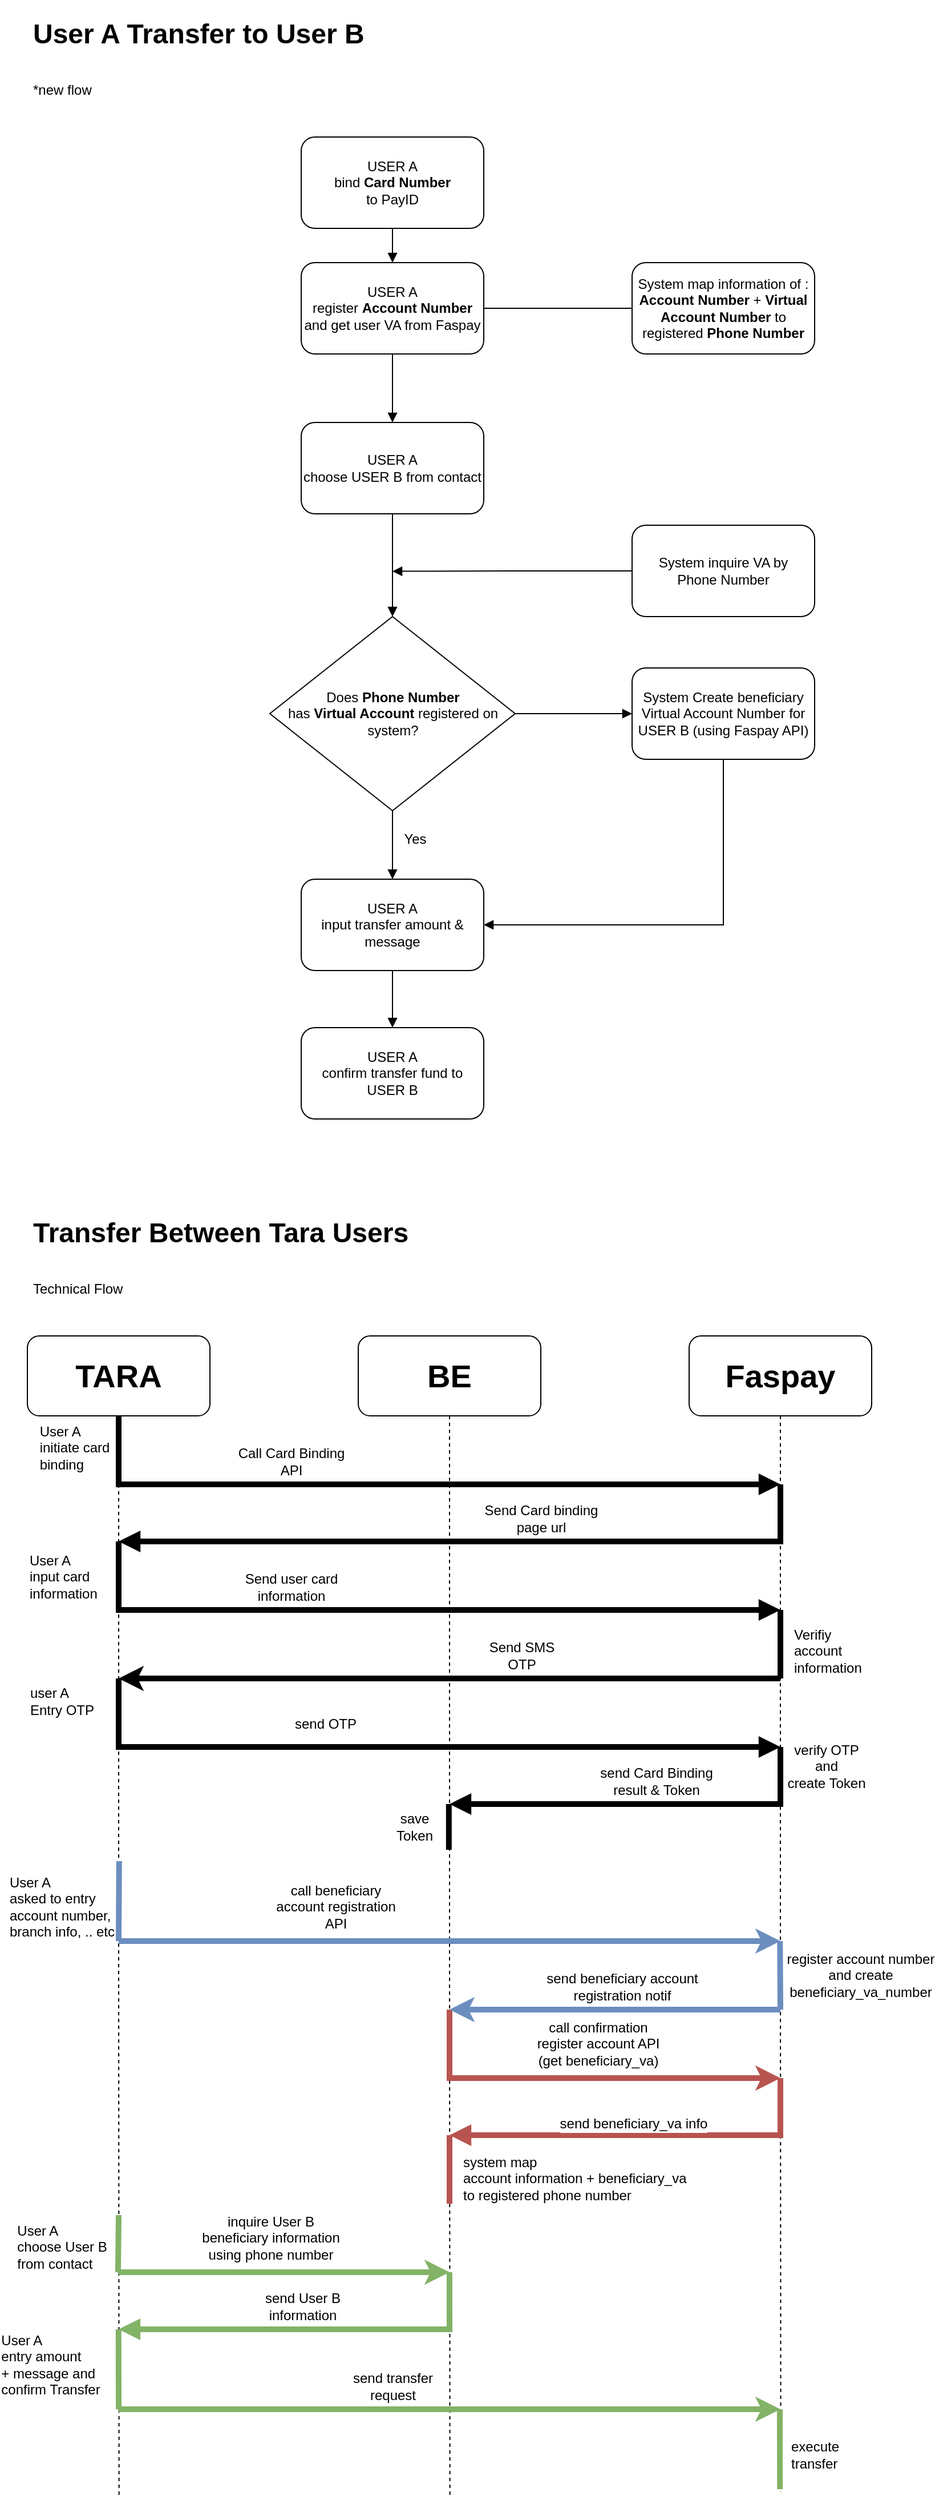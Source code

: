 <mxfile version="17.1.2" type="github">
  <diagram id="3dCb9yxg3Jm1YgqBKH3y" name="Page-1">
    <mxGraphModel dx="869" dy="511" grid="1" gridSize="10" guides="1" tooltips="1" connect="1" arrows="1" fold="1" page="1" pageScale="1" pageWidth="850" pageHeight="1100" math="0" shadow="0">
      <root>
        <mxCell id="0" />
        <mxCell id="1" parent="0" />
        <mxCell id="i-oP5rwVgGcxWzek801b-1" value="&lt;h1&gt;User A Transfer to User B&lt;/h1&gt;&lt;h1&gt;&lt;span style=&quot;font-size: 12px ; font-weight: 400&quot;&gt;*new flow&lt;/span&gt;&lt;/h1&gt;" style="text;html=1;strokeColor=none;fillColor=none;spacing=5;spacingTop=-20;whiteSpace=wrap;overflow=hidden;rounded=0;" parent="1" vertex="1">
          <mxGeometry x="40" y="90" width="500" height="120" as="geometry" />
        </mxCell>
        <mxCell id="i-oP5rwVgGcxWzek801b-6" style="edgeStyle=orthogonalEdgeStyle;rounded=0;orthogonalLoop=1;jettySize=auto;html=1;exitX=0.5;exitY=1;exitDx=0;exitDy=0;entryX=0.5;entryY=0;entryDx=0;entryDy=0;endArrow=block;endFill=1;" parent="1" source="i-oP5rwVgGcxWzek801b-2" target="i-oP5rwVgGcxWzek801b-3" edge="1">
          <mxGeometry relative="1" as="geometry" />
        </mxCell>
        <mxCell id="i-oP5rwVgGcxWzek801b-2" value="USER A&lt;br&gt;bind &lt;b&gt;Card Number&lt;/b&gt;&lt;br&gt;to PayID" style="rounded=1;whiteSpace=wrap;html=1;" parent="1" vertex="1">
          <mxGeometry x="280" y="200" width="160" height="80" as="geometry" />
        </mxCell>
        <mxCell id="i-oP5rwVgGcxWzek801b-5" style="edgeStyle=orthogonalEdgeStyle;rounded=0;orthogonalLoop=1;jettySize=auto;html=1;exitX=1;exitY=0.5;exitDx=0;exitDy=0;entryX=0;entryY=0.5;entryDx=0;entryDy=0;endArrow=none;endFill=0;" parent="1" source="i-oP5rwVgGcxWzek801b-3" target="i-oP5rwVgGcxWzek801b-4" edge="1">
          <mxGeometry relative="1" as="geometry" />
        </mxCell>
        <mxCell id="i-oP5rwVgGcxWzek801b-9" style="edgeStyle=orthogonalEdgeStyle;rounded=0;orthogonalLoop=1;jettySize=auto;html=1;exitX=0.5;exitY=1;exitDx=0;exitDy=0;entryX=0.5;entryY=0;entryDx=0;entryDy=0;endArrow=block;endFill=1;" parent="1" source="i-oP5rwVgGcxWzek801b-3" target="i-oP5rwVgGcxWzek801b-7" edge="1">
          <mxGeometry relative="1" as="geometry" />
        </mxCell>
        <mxCell id="i-oP5rwVgGcxWzek801b-3" value="USER A&lt;br&gt;register &lt;b&gt;Account Number&lt;/b&gt;&lt;br&gt;and get user VA from Faspay" style="rounded=1;whiteSpace=wrap;html=1;" parent="1" vertex="1">
          <mxGeometry x="280" y="310" width="160" height="80" as="geometry" />
        </mxCell>
        <mxCell id="i-oP5rwVgGcxWzek801b-4" value="System map information of :&lt;br&gt;&lt;b&gt;Account Number&lt;/b&gt; + &lt;b&gt;Virtual Account Number&lt;/b&gt; to registered &lt;b&gt;Phone Number&lt;/b&gt;" style="rounded=1;whiteSpace=wrap;html=1;" parent="1" vertex="1">
          <mxGeometry x="570" y="310" width="160" height="80" as="geometry" />
        </mxCell>
        <mxCell id="i-oP5rwVgGcxWzek801b-11" style="edgeStyle=orthogonalEdgeStyle;rounded=0;orthogonalLoop=1;jettySize=auto;html=1;exitX=0.5;exitY=1;exitDx=0;exitDy=0;endArrow=block;endFill=1;" parent="1" source="i-oP5rwVgGcxWzek801b-7" target="i-oP5rwVgGcxWzek801b-10" edge="1">
          <mxGeometry relative="1" as="geometry" />
        </mxCell>
        <mxCell id="i-oP5rwVgGcxWzek801b-7" value="USER A&lt;br&gt;choose USER B from contact" style="rounded=1;whiteSpace=wrap;html=1;" parent="1" vertex="1">
          <mxGeometry x="280" y="450" width="160" height="80" as="geometry" />
        </mxCell>
        <mxCell id="i-oP5rwVgGcxWzek801b-12" style="edgeStyle=orthogonalEdgeStyle;rounded=0;orthogonalLoop=1;jettySize=auto;html=1;exitX=0;exitY=0.5;exitDx=0;exitDy=0;endArrow=block;endFill=1;" parent="1" source="i-oP5rwVgGcxWzek801b-8" edge="1">
          <mxGeometry relative="1" as="geometry">
            <mxPoint x="360" y="580.333" as="targetPoint" />
          </mxGeometry>
        </mxCell>
        <mxCell id="i-oP5rwVgGcxWzek801b-8" value="System inquire VA by&lt;br&gt;Phone Number" style="rounded=1;whiteSpace=wrap;html=1;" parent="1" vertex="1">
          <mxGeometry x="570" y="540" width="160" height="80" as="geometry" />
        </mxCell>
        <mxCell id="i-oP5rwVgGcxWzek801b-14" style="edgeStyle=orthogonalEdgeStyle;rounded=0;orthogonalLoop=1;jettySize=auto;html=1;exitX=0.5;exitY=1;exitDx=0;exitDy=0;entryX=0.5;entryY=0;entryDx=0;entryDy=0;endArrow=block;endFill=1;" parent="1" source="i-oP5rwVgGcxWzek801b-10" target="i-oP5rwVgGcxWzek801b-13" edge="1">
          <mxGeometry relative="1" as="geometry" />
        </mxCell>
        <mxCell id="i-oP5rwVgGcxWzek801b-19" style="edgeStyle=orthogonalEdgeStyle;rounded=0;orthogonalLoop=1;jettySize=auto;html=1;exitX=1;exitY=0.5;exitDx=0;exitDy=0;entryX=0;entryY=0.5;entryDx=0;entryDy=0;endArrow=block;endFill=1;" parent="1" source="i-oP5rwVgGcxWzek801b-10" target="i-oP5rwVgGcxWzek801b-18" edge="1">
          <mxGeometry relative="1" as="geometry" />
        </mxCell>
        <mxCell id="i-oP5rwVgGcxWzek801b-10" value="Does &lt;b&gt;Phone Number&lt;/b&gt;&lt;br&gt;has &lt;b&gt;Virtual Account &lt;/b&gt;registered on system?" style="rhombus;whiteSpace=wrap;html=1;" parent="1" vertex="1">
          <mxGeometry x="252.5" y="620" width="215" height="170" as="geometry" />
        </mxCell>
        <mxCell id="i-oP5rwVgGcxWzek801b-16" style="edgeStyle=orthogonalEdgeStyle;rounded=0;orthogonalLoop=1;jettySize=auto;html=1;exitX=0.5;exitY=1;exitDx=0;exitDy=0;entryX=0.5;entryY=0;entryDx=0;entryDy=0;endArrow=block;endFill=1;" parent="1" source="i-oP5rwVgGcxWzek801b-13" target="i-oP5rwVgGcxWzek801b-15" edge="1">
          <mxGeometry relative="1" as="geometry" />
        </mxCell>
        <mxCell id="i-oP5rwVgGcxWzek801b-13" value="USER A&lt;br&gt;input transfer amount &amp;amp; message" style="rounded=1;whiteSpace=wrap;html=1;" parent="1" vertex="1">
          <mxGeometry x="280" y="850" width="160" height="80" as="geometry" />
        </mxCell>
        <mxCell id="i-oP5rwVgGcxWzek801b-15" value="USER A&lt;br&gt;confirm transfer fund to USER B" style="rounded=1;whiteSpace=wrap;html=1;" parent="1" vertex="1">
          <mxGeometry x="280" y="980" width="160" height="80" as="geometry" />
        </mxCell>
        <mxCell id="i-oP5rwVgGcxWzek801b-17" value="Yes" style="text;html=1;strokeColor=none;fillColor=none;align=center;verticalAlign=middle;whiteSpace=wrap;rounded=0;" parent="1" vertex="1">
          <mxGeometry x="350" y="800" width="60" height="30" as="geometry" />
        </mxCell>
        <mxCell id="i-oP5rwVgGcxWzek801b-20" style="edgeStyle=orthogonalEdgeStyle;rounded=0;orthogonalLoop=1;jettySize=auto;html=1;exitX=0.5;exitY=1;exitDx=0;exitDy=0;entryX=1;entryY=0.5;entryDx=0;entryDy=0;endArrow=block;endFill=1;" parent="1" source="i-oP5rwVgGcxWzek801b-18" target="i-oP5rwVgGcxWzek801b-13" edge="1">
          <mxGeometry relative="1" as="geometry" />
        </mxCell>
        <mxCell id="i-oP5rwVgGcxWzek801b-18" value="System Create beneficiary Virtual Account Number for USER B (using Faspay API)" style="rounded=1;whiteSpace=wrap;html=1;" parent="1" vertex="1">
          <mxGeometry x="570" y="665" width="160" height="80" as="geometry" />
        </mxCell>
        <mxCell id="Rs9gfFRQPGl0BDksJSR8-1" value="&lt;h1&gt;Transfer Between Tara Users&lt;/h1&gt;&lt;h1&gt;&lt;span style=&quot;font-size: 12px ; font-weight: 400&quot;&gt;Technical Flow&lt;/span&gt;&lt;/h1&gt;" style="text;html=1;strokeColor=none;fillColor=none;spacing=5;spacingTop=-20;whiteSpace=wrap;overflow=hidden;rounded=0;" vertex="1" parent="1">
          <mxGeometry x="40" y="1140" width="500" height="90" as="geometry" />
        </mxCell>
        <mxCell id="Rs9gfFRQPGl0BDksJSR8-6" style="edgeStyle=orthogonalEdgeStyle;rounded=0;orthogonalLoop=1;jettySize=auto;html=1;exitX=0.5;exitY=1;exitDx=0;exitDy=0;dashed=1;endArrow=none;endFill=0;" edge="1" parent="1" source="Rs9gfFRQPGl0BDksJSR8-2">
          <mxGeometry relative="1" as="geometry">
            <mxPoint x="120.333" y="2266.667" as="targetPoint" />
          </mxGeometry>
        </mxCell>
        <mxCell id="Rs9gfFRQPGl0BDksJSR8-11" value="&lt;div style=&quot;text-align: left ; font-size: 12px&quot;&gt;&lt;font style=&quot;font-size: 12px&quot;&gt;User A&lt;/font&gt;&lt;/div&gt;&lt;div style=&quot;text-align: left ; font-size: 12px&quot;&gt;&lt;font style=&quot;font-size: 12px&quot;&gt;initiate card&lt;/font&gt;&lt;/div&gt;&lt;div style=&quot;text-align: left ; font-size: 12px&quot;&gt;&lt;font style=&quot;font-size: 12px&quot;&gt;binding&lt;/font&gt;&lt;/div&gt;" style="edgeStyle=orthogonalEdgeStyle;rounded=0;orthogonalLoop=1;jettySize=auto;html=1;exitX=0.5;exitY=1;exitDx=0;exitDy=0;fontSize=28;endArrow=none;endFill=0;strokeWidth=5;" edge="1" parent="1" source="Rs9gfFRQPGl0BDksJSR8-2">
          <mxGeometry y="-40" relative="1" as="geometry">
            <mxPoint x="120" y="1380" as="targetPoint" />
            <mxPoint y="-1" as="offset" />
          </mxGeometry>
        </mxCell>
        <mxCell id="Rs9gfFRQPGl0BDksJSR8-13" style="edgeStyle=orthogonalEdgeStyle;rounded=0;orthogonalLoop=1;jettySize=auto;html=1;exitX=0.5;exitY=1;exitDx=0;exitDy=0;fontSize=12;endArrow=block;endFill=1;strokeWidth=5;" edge="1" parent="1" source="Rs9gfFRQPGl0BDksJSR8-2">
          <mxGeometry relative="1" as="geometry">
            <mxPoint x="700" y="1380" as="targetPoint" />
            <Array as="points">
              <mxPoint x="120" y="1380" />
            </Array>
          </mxGeometry>
        </mxCell>
        <mxCell id="Rs9gfFRQPGl0BDksJSR8-14" value="Call Card Binding&lt;br&gt;API" style="edgeLabel;html=1;align=center;verticalAlign=middle;resizable=0;points=[];fontSize=12;" vertex="1" connectable="0" parent="Rs9gfFRQPGl0BDksJSR8-13">
          <mxGeometry x="-0.41" y="1" relative="1" as="geometry">
            <mxPoint x="22" y="-19" as="offset" />
          </mxGeometry>
        </mxCell>
        <mxCell id="Rs9gfFRQPGl0BDksJSR8-2" value="TARA" style="rounded=1;whiteSpace=wrap;html=1;fontSize=28;fontStyle=1" vertex="1" parent="1">
          <mxGeometry x="40" y="1250" width="160" height="70" as="geometry" />
        </mxCell>
        <mxCell id="Rs9gfFRQPGl0BDksJSR8-9" style="edgeStyle=orthogonalEdgeStyle;rounded=0;orthogonalLoop=1;jettySize=auto;html=1;exitX=0.5;exitY=1;exitDx=0;exitDy=0;dashed=1;endArrow=none;endFill=0;" edge="1" parent="1" source="Rs9gfFRQPGl0BDksJSR8-3">
          <mxGeometry relative="1" as="geometry">
            <mxPoint x="410.333" y="2266.667" as="targetPoint" />
          </mxGeometry>
        </mxCell>
        <mxCell id="Rs9gfFRQPGl0BDksJSR8-3" value="BE" style="rounded=1;whiteSpace=wrap;html=1;fontSize=28;fontStyle=1" vertex="1" parent="1">
          <mxGeometry x="330" y="1250" width="160" height="70" as="geometry" />
        </mxCell>
        <mxCell id="Rs9gfFRQPGl0BDksJSR8-10" style="edgeStyle=orthogonalEdgeStyle;rounded=0;orthogonalLoop=1;jettySize=auto;html=1;exitX=0.5;exitY=1;exitDx=0;exitDy=0;dashed=1;endArrow=none;endFill=0;" edge="1" parent="1" source="Rs9gfFRQPGl0BDksJSR8-4">
          <mxGeometry relative="1" as="geometry">
            <mxPoint x="700.333" y="2262.222" as="targetPoint" />
          </mxGeometry>
        </mxCell>
        <mxCell id="Rs9gfFRQPGl0BDksJSR8-15" style="edgeStyle=orthogonalEdgeStyle;rounded=0;orthogonalLoop=1;jettySize=auto;html=1;fontSize=12;endArrow=block;endFill=1;strokeWidth=5;" edge="1" parent="1">
          <mxGeometry relative="1" as="geometry">
            <mxPoint x="120" y="1430" as="targetPoint" />
            <mxPoint x="700" y="1380" as="sourcePoint" />
            <Array as="points">
              <mxPoint x="700" y="1430" />
            </Array>
          </mxGeometry>
        </mxCell>
        <mxCell id="Rs9gfFRQPGl0BDksJSR8-4" value="Faspay" style="rounded=1;whiteSpace=wrap;html=1;fontSize=28;fontStyle=1" vertex="1" parent="1">
          <mxGeometry x="620" y="1250" width="160" height="70" as="geometry" />
        </mxCell>
        <mxCell id="Rs9gfFRQPGl0BDksJSR8-16" value="Send Card binding&lt;br&gt;page url" style="edgeLabel;html=1;align=center;verticalAlign=middle;resizable=0;points=[];fontSize=12;" vertex="1" connectable="0" parent="1">
          <mxGeometry x="489.996" y="1410.0" as="geometry" />
        </mxCell>
        <mxCell id="Rs9gfFRQPGl0BDksJSR8-19" value="" style="endArrow=none;html=1;rounded=0;fontSize=12;strokeWidth=5;" edge="1" parent="1">
          <mxGeometry width="50" height="50" relative="1" as="geometry">
            <mxPoint x="120" y="1490" as="sourcePoint" />
            <mxPoint x="120" y="1430" as="targetPoint" />
          </mxGeometry>
        </mxCell>
        <mxCell id="Rs9gfFRQPGl0BDksJSR8-20" value="User A&lt;br&gt;input card&lt;br&gt;information" style="edgeLabel;html=1;align=left;verticalAlign=middle;resizable=0;points=[];fontSize=12;" vertex="1" connectable="0" parent="Rs9gfFRQPGl0BDksJSR8-19">
          <mxGeometry x="-0.377" relative="1" as="geometry">
            <mxPoint x="-80" y="-11" as="offset" />
          </mxGeometry>
        </mxCell>
        <mxCell id="Rs9gfFRQPGl0BDksJSR8-21" style="edgeStyle=orthogonalEdgeStyle;rounded=0;orthogonalLoop=1;jettySize=auto;html=1;exitX=0.5;exitY=1;exitDx=0;exitDy=0;fontSize=12;endArrow=block;endFill=1;strokeWidth=5;" edge="1" parent="1">
          <mxGeometry relative="1" as="geometry">
            <mxPoint x="700" y="1490" as="targetPoint" />
            <mxPoint x="120" y="1430" as="sourcePoint" />
            <Array as="points">
              <mxPoint x="120" y="1490" />
            </Array>
          </mxGeometry>
        </mxCell>
        <mxCell id="Rs9gfFRQPGl0BDksJSR8-22" value="Send user card&lt;br&gt;information" style="edgeLabel;html=1;align=center;verticalAlign=middle;resizable=0;points=[];fontSize=12;" vertex="1" connectable="0" parent="Rs9gfFRQPGl0BDksJSR8-21">
          <mxGeometry x="-0.41" y="1" relative="1" as="geometry">
            <mxPoint x="22" y="-19" as="offset" />
          </mxGeometry>
        </mxCell>
        <mxCell id="Rs9gfFRQPGl0BDksJSR8-23" value="Verifiy&lt;br&gt;account&lt;br&gt;information" style="endArrow=none;html=1;rounded=0;fontSize=12;strokeWidth=5;align=left;" edge="1" parent="1">
          <mxGeometry x="-0.2" y="-10" width="50" height="50" relative="1" as="geometry">
            <mxPoint x="700" y="1550" as="sourcePoint" />
            <mxPoint x="700" y="1490" as="targetPoint" />
            <mxPoint as="offset" />
          </mxGeometry>
        </mxCell>
        <mxCell id="Rs9gfFRQPGl0BDksJSR8-24" value="" style="endArrow=classic;html=1;rounded=0;fontSize=12;strokeWidth=5;" edge="1" parent="1">
          <mxGeometry width="50" height="50" relative="1" as="geometry">
            <mxPoint x="700" y="1550" as="sourcePoint" />
            <mxPoint x="120" y="1550" as="targetPoint" />
          </mxGeometry>
        </mxCell>
        <mxCell id="Rs9gfFRQPGl0BDksJSR8-25" value="Send SMS&lt;br&gt;OTP" style="edgeLabel;html=1;align=center;verticalAlign=middle;resizable=0;points=[];fontSize=12;" vertex="1" connectable="0" parent="Rs9gfFRQPGl0BDksJSR8-24">
          <mxGeometry x="-0.217" y="-2" relative="1" as="geometry">
            <mxPoint y="-18" as="offset" />
          </mxGeometry>
        </mxCell>
        <mxCell id="Rs9gfFRQPGl0BDksJSR8-26" value="&lt;div style=&quot;text-align: left&quot;&gt;user A&lt;/div&gt;&lt;div style=&quot;text-align: left&quot;&gt;Entry OTP&lt;/div&gt;" style="edgeStyle=orthogonalEdgeStyle;rounded=0;orthogonalLoop=1;jettySize=auto;html=1;exitX=0.5;exitY=1;exitDx=0;exitDy=0;fontSize=12;endArrow=block;endFill=1;strokeWidth=5;" edge="1" parent="1">
          <mxGeometry x="-0.938" y="-50" relative="1" as="geometry">
            <mxPoint x="700" y="1610" as="targetPoint" />
            <mxPoint x="120" y="1550" as="sourcePoint" />
            <Array as="points">
              <mxPoint x="120" y="1610" />
            </Array>
            <mxPoint as="offset" />
          </mxGeometry>
        </mxCell>
        <mxCell id="Rs9gfFRQPGl0BDksJSR8-27" value="send OTP" style="edgeLabel;html=1;align=center;verticalAlign=middle;resizable=0;points=[];fontSize=12;" vertex="1" connectable="0" parent="Rs9gfFRQPGl0BDksJSR8-26">
          <mxGeometry x="-0.41" y="1" relative="1" as="geometry">
            <mxPoint x="52" y="-19" as="offset" />
          </mxGeometry>
        </mxCell>
        <mxCell id="Rs9gfFRQPGl0BDksJSR8-28" value="verify OTP&lt;br&gt;and&lt;br&gt;create Token" style="edgeStyle=orthogonalEdgeStyle;rounded=0;orthogonalLoop=1;jettySize=auto;html=1;fontSize=12;endArrow=block;endFill=1;strokeWidth=5;" edge="1" parent="1">
          <mxGeometry x="-0.905" y="40" relative="1" as="geometry">
            <mxPoint x="410" y="1660" as="targetPoint" />
            <mxPoint x="700" y="1610" as="sourcePoint" />
            <Array as="points">
              <mxPoint x="700" y="1660" />
            </Array>
            <mxPoint y="1" as="offset" />
          </mxGeometry>
        </mxCell>
        <mxCell id="Rs9gfFRQPGl0BDksJSR8-29" value="send Card Binding&lt;br&gt;result &amp;amp; Token" style="edgeLabel;html=1;align=center;verticalAlign=middle;resizable=0;points=[];fontSize=12;" vertex="1" connectable="0" parent="Rs9gfFRQPGl0BDksJSR8-28">
          <mxGeometry x="-0.105" y="5" relative="1" as="geometry">
            <mxPoint x="-7" y="-25" as="offset" />
          </mxGeometry>
        </mxCell>
        <mxCell id="Rs9gfFRQPGl0BDksJSR8-30" value="save&lt;br&gt;Token" style="endArrow=none;html=1;rounded=0;fontSize=12;strokeWidth=5;" edge="1" parent="1">
          <mxGeometry y="30" width="50" height="50" relative="1" as="geometry">
            <mxPoint x="409.41" y="1700" as="sourcePoint" />
            <mxPoint x="409.41" y="1660" as="targetPoint" />
            <mxPoint as="offset" />
          </mxGeometry>
        </mxCell>
        <mxCell id="Rs9gfFRQPGl0BDksJSR8-31" value="&lt;div style=&quot;text-align: left&quot;&gt;User A&lt;/div&gt;&lt;div style=&quot;text-align: left&quot;&gt;asked to entry&lt;/div&gt;&lt;div style=&quot;text-align: left&quot;&gt;account number,&lt;/div&gt;&lt;div style=&quot;text-align: left&quot;&gt;branch info, .. etc&lt;/div&gt;" style="endArrow=none;html=1;rounded=0;fontSize=12;strokeWidth=5;fillColor=#dae8fc;strokeColor=#6c8ebf;" edge="1" parent="1">
          <mxGeometry x="-0.151" y="50" width="50" height="50" relative="1" as="geometry">
            <mxPoint x="120" y="1780" as="sourcePoint" />
            <mxPoint x="120.41" y="1710" as="targetPoint" />
            <mxPoint as="offset" />
          </mxGeometry>
        </mxCell>
        <mxCell id="Rs9gfFRQPGl0BDksJSR8-32" value="" style="endArrow=classic;html=1;rounded=0;fontSize=12;strokeWidth=5;fillColor=#dae8fc;strokeColor=#6c8ebf;" edge="1" parent="1">
          <mxGeometry width="50" height="50" relative="1" as="geometry">
            <mxPoint x="120" y="1780" as="sourcePoint" />
            <mxPoint x="700" y="1780" as="targetPoint" />
          </mxGeometry>
        </mxCell>
        <mxCell id="Rs9gfFRQPGl0BDksJSR8-33" value="call beneficiary&lt;br&gt;account registration&lt;br&gt;API" style="edgeLabel;html=1;align=center;verticalAlign=middle;resizable=0;points=[];fontSize=12;" vertex="1" connectable="0" parent="Rs9gfFRQPGl0BDksJSR8-32">
          <mxGeometry x="-0.264" y="1" relative="1" as="geometry">
            <mxPoint x="-24" y="-29" as="offset" />
          </mxGeometry>
        </mxCell>
        <mxCell id="Rs9gfFRQPGl0BDksJSR8-34" value="system map&lt;br&gt;account information + beneficiary_va&lt;br&gt;to registered phone number" style="endArrow=none;html=1;rounded=0;fontSize=12;strokeWidth=5;align=left;fillColor=#f8cecc;strokeColor=#b85450;" edge="1" parent="1">
          <mxGeometry x="-0.251" y="-10" width="50" height="50" relative="1" as="geometry">
            <mxPoint x="410" y="2010" as="sourcePoint" />
            <mxPoint x="410.0" y="1950" as="targetPoint" />
            <mxPoint as="offset" />
          </mxGeometry>
        </mxCell>
        <mxCell id="Rs9gfFRQPGl0BDksJSR8-35" value="register account number&lt;br&gt;and create&lt;br&gt;beneficiary_va_number" style="endArrow=none;html=1;rounded=0;fontSize=12;strokeWidth=5;fillColor=#dae8fc;strokeColor=#6c8ebf;" edge="1" parent="1">
          <mxGeometry x="-0.014" y="-70" width="50" height="50" relative="1" as="geometry">
            <mxPoint x="700" y="1840" as="sourcePoint" />
            <mxPoint x="699.64" y="1780" as="targetPoint" />
            <mxPoint as="offset" />
          </mxGeometry>
        </mxCell>
        <mxCell id="Rs9gfFRQPGl0BDksJSR8-36" value="" style="endArrow=classic;html=1;rounded=0;fontSize=12;strokeWidth=5;fillColor=#f8cecc;strokeColor=#b85450;" edge="1" parent="1">
          <mxGeometry width="50" height="50" relative="1" as="geometry">
            <mxPoint x="410" y="1840" as="sourcePoint" />
            <mxPoint x="700" y="1900" as="targetPoint" />
            <Array as="points">
              <mxPoint x="410" y="1900" />
            </Array>
          </mxGeometry>
        </mxCell>
        <mxCell id="Rs9gfFRQPGl0BDksJSR8-37" value="call confirmation&lt;br&gt;register account API&lt;br&gt;(get beneficiary_va)" style="edgeLabel;html=1;align=center;verticalAlign=middle;resizable=0;points=[];fontSize=12;" vertex="1" connectable="0" parent="Rs9gfFRQPGl0BDksJSR8-36">
          <mxGeometry x="-0.264" y="1" relative="1" as="geometry">
            <mxPoint x="61" y="-29" as="offset" />
          </mxGeometry>
        </mxCell>
        <mxCell id="Rs9gfFRQPGl0BDksJSR8-38" value="" style="edgeStyle=orthogonalEdgeStyle;rounded=0;orthogonalLoop=1;jettySize=auto;html=1;fontSize=12;endArrow=block;endFill=1;strokeWidth=5;fillColor=#f8cecc;strokeColor=#b85450;" edge="1" parent="1">
          <mxGeometry x="-0.905" y="40" relative="1" as="geometry">
            <mxPoint x="410" y="1950" as="targetPoint" />
            <mxPoint x="700" y="1900" as="sourcePoint" />
            <Array as="points">
              <mxPoint x="700" y="1950" />
            </Array>
            <mxPoint y="1" as="offset" />
          </mxGeometry>
        </mxCell>
        <mxCell id="Rs9gfFRQPGl0BDksJSR8-39" value="send beneficiary_va info" style="edgeLabel;html=1;align=center;verticalAlign=middle;resizable=0;points=[];fontSize=12;" vertex="1" connectable="0" parent="Rs9gfFRQPGl0BDksJSR8-38">
          <mxGeometry x="-0.105" y="5" relative="1" as="geometry">
            <mxPoint x="-27" y="-15" as="offset" />
          </mxGeometry>
        </mxCell>
        <mxCell id="Rs9gfFRQPGl0BDksJSR8-40" value="&lt;div style=&quot;text-align: left&quot;&gt;User A&lt;/div&gt;&lt;div style=&quot;text-align: left&quot;&gt;choose User B&lt;br&gt;from contact&lt;/div&gt;" style="endArrow=none;html=1;rounded=0;fontSize=12;strokeWidth=5;fillColor=#d5e8d4;strokeColor=#82b366;" edge="1" parent="1">
          <mxGeometry x="-0.151" y="50" width="50" height="50" relative="1" as="geometry">
            <mxPoint x="119.47" y="2070" as="sourcePoint" />
            <mxPoint x="120" y="2020" as="targetPoint" />
            <mxPoint as="offset" />
          </mxGeometry>
        </mxCell>
        <mxCell id="Rs9gfFRQPGl0BDksJSR8-41" value="" style="endArrow=classic;html=1;rounded=0;fontSize=12;strokeWidth=5;fillColor=#d5e8d4;strokeColor=#82b366;" edge="1" parent="1">
          <mxGeometry width="50" height="50" relative="1" as="geometry">
            <mxPoint x="120" y="2070" as="sourcePoint" />
            <mxPoint x="410" y="2070" as="targetPoint" />
          </mxGeometry>
        </mxCell>
        <mxCell id="Rs9gfFRQPGl0BDksJSR8-42" value="inquire User B&lt;br&gt;beneficiary information&lt;br&gt;using phone number" style="edgeLabel;html=1;align=center;verticalAlign=middle;resizable=0;points=[];fontSize=12;" vertex="1" connectable="0" parent="Rs9gfFRQPGl0BDksJSR8-41">
          <mxGeometry x="-0.264" y="1" relative="1" as="geometry">
            <mxPoint x="26" y="-29" as="offset" />
          </mxGeometry>
        </mxCell>
        <mxCell id="Rs9gfFRQPGl0BDksJSR8-44" value="" style="edgeStyle=orthogonalEdgeStyle;rounded=0;orthogonalLoop=1;jettySize=auto;html=1;fontSize=12;endArrow=block;endFill=1;strokeWidth=5;fillColor=#d5e8d4;strokeColor=#82b366;" edge="1" parent="1">
          <mxGeometry x="-0.905" y="40" relative="1" as="geometry">
            <mxPoint x="119.95" y="2120" as="targetPoint" />
            <mxPoint x="409.95" y="2070" as="sourcePoint" />
            <Array as="points">
              <mxPoint x="409.95" y="2120" />
            </Array>
            <mxPoint y="1" as="offset" />
          </mxGeometry>
        </mxCell>
        <mxCell id="Rs9gfFRQPGl0BDksJSR8-45" value="send User B&lt;br&gt;information" style="edgeLabel;html=1;align=center;verticalAlign=middle;resizable=0;points=[];fontSize=12;" vertex="1" connectable="0" parent="Rs9gfFRQPGl0BDksJSR8-44">
          <mxGeometry x="-0.105" y="5" relative="1" as="geometry">
            <mxPoint x="-27" y="-25" as="offset" />
          </mxGeometry>
        </mxCell>
        <mxCell id="Rs9gfFRQPGl0BDksJSR8-46" value="&lt;div style=&quot;text-align: left&quot;&gt;User A&lt;/div&gt;&lt;div style=&quot;text-align: left&quot;&gt;entry amount&lt;br&gt;+ message and&lt;br&gt;confirm Transfer&lt;/div&gt;" style="endArrow=none;html=1;rounded=0;fontSize=12;strokeWidth=5;fillColor=#d5e8d4;strokeColor=#82b366;" edge="1" parent="1">
          <mxGeometry x="0.113" y="60" width="50" height="50" relative="1" as="geometry">
            <mxPoint x="120" y="2190" as="sourcePoint" />
            <mxPoint x="119.88" y="2120" as="targetPoint" />
            <mxPoint as="offset" />
          </mxGeometry>
        </mxCell>
        <mxCell id="Rs9gfFRQPGl0BDksJSR8-47" value="" style="endArrow=classic;html=1;rounded=0;fontSize=12;strokeWidth=5;fillColor=#d5e8d4;strokeColor=#82b366;" edge="1" parent="1">
          <mxGeometry width="50" height="50" relative="1" as="geometry">
            <mxPoint x="120" y="2190" as="sourcePoint" />
            <mxPoint x="700" y="2190" as="targetPoint" />
          </mxGeometry>
        </mxCell>
        <mxCell id="Rs9gfFRQPGl0BDksJSR8-48" value="send transfer&lt;br&gt;request" style="edgeLabel;html=1;align=center;verticalAlign=middle;resizable=0;points=[];fontSize=12;" vertex="1" connectable="0" parent="Rs9gfFRQPGl0BDksJSR8-47">
          <mxGeometry x="-0.264" y="1" relative="1" as="geometry">
            <mxPoint x="26" y="-19" as="offset" />
          </mxGeometry>
        </mxCell>
        <mxCell id="Rs9gfFRQPGl0BDksJSR8-49" value="&lt;div style=&quot;text-align: left&quot;&gt;execute&lt;/div&gt;&lt;div style=&quot;text-align: left&quot;&gt;transfer&lt;/div&gt;" style="endArrow=none;html=1;rounded=0;fontSize=12;strokeWidth=5;fillColor=#d5e8d4;strokeColor=#82b366;" edge="1" parent="1">
          <mxGeometry x="-0.144" y="-30" width="50" height="50" relative="1" as="geometry">
            <mxPoint x="699.59" y="2260" as="sourcePoint" />
            <mxPoint x="699.47" y="2190" as="targetPoint" />
            <mxPoint as="offset" />
          </mxGeometry>
        </mxCell>
        <mxCell id="Rs9gfFRQPGl0BDksJSR8-50" value="" style="endArrow=classic;html=1;rounded=0;fontSize=12;strokeWidth=5;fillColor=#dae8fc;strokeColor=#6c8ebf;" edge="1" parent="1">
          <mxGeometry width="50" height="50" relative="1" as="geometry">
            <mxPoint x="700" y="1840" as="sourcePoint" />
            <mxPoint x="410" y="1840" as="targetPoint" />
          </mxGeometry>
        </mxCell>
        <mxCell id="Rs9gfFRQPGl0BDksJSR8-51" value="send beneficiary account&lt;br&gt;registration notif" style="edgeLabel;html=1;align=center;verticalAlign=middle;resizable=0;points=[];fontSize=12;" vertex="1" connectable="0" parent="Rs9gfFRQPGl0BDksJSR8-50">
          <mxGeometry x="-0.264" y="1" relative="1" as="geometry">
            <mxPoint x="-33" y="-21" as="offset" />
          </mxGeometry>
        </mxCell>
      </root>
    </mxGraphModel>
  </diagram>
</mxfile>
